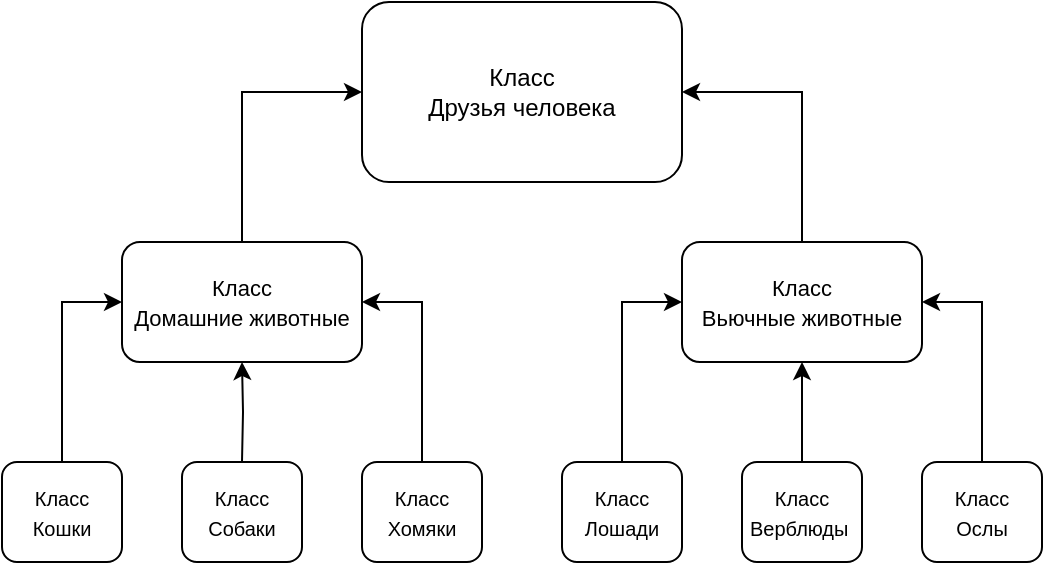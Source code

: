 <mxfile version="22.1.8" type="device">
  <diagram name="Страница — 1" id="nvBqsdQDHHNko5LAN7s4">
    <mxGraphModel dx="724" dy="390" grid="1" gridSize="10" guides="1" tooltips="1" connect="1" arrows="1" fold="1" page="1" pageScale="1" pageWidth="827" pageHeight="1169" math="0" shadow="0">
      <root>
        <mxCell id="0" />
        <mxCell id="1" parent="0" />
        <mxCell id="70GhGqxqSoizd85jHll5-30" style="edgeStyle=orthogonalEdgeStyle;rounded=0;orthogonalLoop=1;jettySize=auto;html=1;exitX=0.5;exitY=0;exitDx=0;exitDy=0;entryX=0;entryY=0.5;entryDx=0;entryDy=0;" edge="1" parent="1" source="70GhGqxqSoizd85jHll5-2" target="70GhGqxqSoizd85jHll5-19">
          <mxGeometry relative="1" as="geometry" />
        </mxCell>
        <mxCell id="70GhGqxqSoizd85jHll5-2" value="" style="rounded=1;whiteSpace=wrap;html=1;" vertex="1" parent="1">
          <mxGeometry x="260" y="300" width="120" height="60" as="geometry" />
        </mxCell>
        <mxCell id="70GhGqxqSoizd85jHll5-3" value="&lt;font style=&quot;font-size: 11px;&quot;&gt;Класс&lt;br&gt;Домашние животные&lt;/font&gt;" style="text;html=1;strokeColor=none;fillColor=none;align=center;verticalAlign=middle;whiteSpace=wrap;rounded=0;" vertex="1" parent="1">
          <mxGeometry x="260" y="315" width="120" height="30" as="geometry" />
        </mxCell>
        <mxCell id="70GhGqxqSoizd85jHll5-31" style="edgeStyle=orthogonalEdgeStyle;rounded=0;orthogonalLoop=1;jettySize=auto;html=1;exitX=0.5;exitY=0;exitDx=0;exitDy=0;entryX=1;entryY=0.5;entryDx=0;entryDy=0;" edge="1" parent="1" source="70GhGqxqSoizd85jHll5-4" target="70GhGqxqSoizd85jHll5-19">
          <mxGeometry relative="1" as="geometry" />
        </mxCell>
        <mxCell id="70GhGqxqSoizd85jHll5-4" value="" style="rounded=1;whiteSpace=wrap;html=1;" vertex="1" parent="1">
          <mxGeometry x="540" y="300" width="120" height="60" as="geometry" />
        </mxCell>
        <mxCell id="70GhGqxqSoizd85jHll5-5" value="&lt;font style=&quot;font-size: 11px;&quot;&gt;Класс&lt;br&gt;Вьючные животные&lt;/font&gt;" style="text;html=1;strokeColor=none;fillColor=none;align=center;verticalAlign=middle;whiteSpace=wrap;rounded=0;" vertex="1" parent="1">
          <mxGeometry x="540" y="315" width="120" height="30" as="geometry" />
        </mxCell>
        <mxCell id="70GhGqxqSoizd85jHll5-6" value="" style="rounded=1;whiteSpace=wrap;html=1;" vertex="1" parent="1">
          <mxGeometry x="200" y="410" width="60" height="50" as="geometry" />
        </mxCell>
        <mxCell id="70GhGqxqSoizd85jHll5-37" style="edgeStyle=orthogonalEdgeStyle;rounded=0;orthogonalLoop=1;jettySize=auto;html=1;exitX=0.5;exitY=0;exitDx=0;exitDy=0;entryX=0;entryY=0.5;entryDx=0;entryDy=0;" edge="1" parent="1" source="70GhGqxqSoizd85jHll5-12" target="70GhGqxqSoizd85jHll5-2">
          <mxGeometry relative="1" as="geometry" />
        </mxCell>
        <mxCell id="70GhGqxqSoizd85jHll5-12" value="&lt;font style=&quot;font-size: 10px;&quot;&gt;Класс&lt;br&gt;Кошки&lt;/font&gt;" style="text;html=1;strokeColor=none;fillColor=none;align=center;verticalAlign=middle;whiteSpace=wrap;rounded=0;" vertex="1" parent="1">
          <mxGeometry x="200" y="410" width="60" height="50" as="geometry" />
        </mxCell>
        <mxCell id="70GhGqxqSoizd85jHll5-36" style="edgeStyle=orthogonalEdgeStyle;rounded=0;orthogonalLoop=1;jettySize=auto;html=1;exitX=0.5;exitY=0;exitDx=0;exitDy=0;entryX=0.5;entryY=1;entryDx=0;entryDy=0;" edge="1" parent="1" target="70GhGqxqSoizd85jHll5-2">
          <mxGeometry relative="1" as="geometry">
            <mxPoint x="320" y="410" as="sourcePoint" />
          </mxGeometry>
        </mxCell>
        <mxCell id="70GhGqxqSoizd85jHll5-19" value="" style="rounded=1;whiteSpace=wrap;html=1;" vertex="1" parent="1">
          <mxGeometry x="380" y="180" width="160" height="90" as="geometry" />
        </mxCell>
        <mxCell id="70GhGqxqSoizd85jHll5-20" value="Класс &lt;br&gt;Друзья человека" style="text;html=1;strokeColor=none;fillColor=none;align=center;verticalAlign=middle;whiteSpace=wrap;rounded=0;" vertex="1" parent="1">
          <mxGeometry x="405" y="210" width="110" height="30" as="geometry" />
        </mxCell>
        <mxCell id="70GhGqxqSoizd85jHll5-48" style="edgeStyle=orthogonalEdgeStyle;rounded=0;orthogonalLoop=1;jettySize=auto;html=1;exitX=0.5;exitY=0;exitDx=0;exitDy=0;entryX=1;entryY=0.5;entryDx=0;entryDy=0;" edge="1" parent="1" source="70GhGqxqSoizd85jHll5-40" target="70GhGqxqSoizd85jHll5-4">
          <mxGeometry relative="1" as="geometry" />
        </mxCell>
        <mxCell id="70GhGqxqSoizd85jHll5-40" value="" style="rounded=1;whiteSpace=wrap;html=1;" vertex="1" parent="1">
          <mxGeometry x="660" y="410" width="60" height="50" as="geometry" />
        </mxCell>
        <mxCell id="70GhGqxqSoizd85jHll5-47" style="edgeStyle=orthogonalEdgeStyle;rounded=0;orthogonalLoop=1;jettySize=auto;html=1;exitX=0.5;exitY=0;exitDx=0;exitDy=0;entryX=0.5;entryY=1;entryDx=0;entryDy=0;" edge="1" parent="1" source="70GhGqxqSoizd85jHll5-41" target="70GhGqxqSoizd85jHll5-4">
          <mxGeometry relative="1" as="geometry" />
        </mxCell>
        <mxCell id="70GhGqxqSoizd85jHll5-41" value="" style="rounded=1;whiteSpace=wrap;html=1;" vertex="1" parent="1">
          <mxGeometry x="570" y="410" width="60" height="50" as="geometry" />
        </mxCell>
        <mxCell id="70GhGqxqSoizd85jHll5-46" style="edgeStyle=orthogonalEdgeStyle;rounded=0;orthogonalLoop=1;jettySize=auto;html=1;exitX=0.5;exitY=0;exitDx=0;exitDy=0;entryX=0;entryY=0.5;entryDx=0;entryDy=0;" edge="1" parent="1" source="70GhGqxqSoizd85jHll5-42" target="70GhGqxqSoizd85jHll5-4">
          <mxGeometry relative="1" as="geometry" />
        </mxCell>
        <mxCell id="70GhGqxqSoizd85jHll5-42" value="" style="rounded=1;whiteSpace=wrap;html=1;" vertex="1" parent="1">
          <mxGeometry x="480" y="410" width="60" height="50" as="geometry" />
        </mxCell>
        <mxCell id="70GhGqxqSoizd85jHll5-43" value="" style="rounded=1;whiteSpace=wrap;html=1;" vertex="1" parent="1">
          <mxGeometry x="290" y="410" width="60" height="50" as="geometry" />
        </mxCell>
        <mxCell id="70GhGqxqSoizd85jHll5-45" style="edgeStyle=orthogonalEdgeStyle;rounded=0;orthogonalLoop=1;jettySize=auto;html=1;exitX=0.5;exitY=0;exitDx=0;exitDy=0;entryX=1;entryY=0.5;entryDx=0;entryDy=0;" edge="1" parent="1" source="70GhGqxqSoizd85jHll5-44" target="70GhGqxqSoizd85jHll5-2">
          <mxGeometry relative="1" as="geometry" />
        </mxCell>
        <mxCell id="70GhGqxqSoizd85jHll5-44" value="" style="rounded=1;whiteSpace=wrap;html=1;" vertex="1" parent="1">
          <mxGeometry x="380" y="410" width="60" height="50" as="geometry" />
        </mxCell>
        <mxCell id="70GhGqxqSoizd85jHll5-50" value="&lt;font style=&quot;font-size: 10px;&quot;&gt;Класс&lt;br&gt;Собаки&lt;/font&gt;" style="text;html=1;strokeColor=none;fillColor=none;align=center;verticalAlign=middle;whiteSpace=wrap;rounded=0;" vertex="1" parent="1">
          <mxGeometry x="290" y="410" width="60" height="50" as="geometry" />
        </mxCell>
        <mxCell id="70GhGqxqSoizd85jHll5-51" value="&lt;font style=&quot;font-size: 10px;&quot;&gt;Класс&lt;br&gt;Хомяки&lt;/font&gt;" style="text;html=1;strokeColor=none;fillColor=none;align=center;verticalAlign=middle;whiteSpace=wrap;rounded=0;" vertex="1" parent="1">
          <mxGeometry x="380" y="410" width="60" height="50" as="geometry" />
        </mxCell>
        <mxCell id="70GhGqxqSoizd85jHll5-52" value="&lt;font style=&quot;font-size: 10px;&quot;&gt;Класс&lt;br&gt;Лошади&lt;/font&gt;" style="text;html=1;strokeColor=none;fillColor=none;align=center;verticalAlign=middle;whiteSpace=wrap;rounded=0;" vertex="1" parent="1">
          <mxGeometry x="480" y="410" width="60" height="50" as="geometry" />
        </mxCell>
        <mxCell id="70GhGqxqSoizd85jHll5-53" value="&lt;font style=&quot;font-size: 10px;&quot;&gt;Класс&lt;br&gt;Верблюды&amp;nbsp;&lt;/font&gt;" style="text;html=1;strokeColor=none;fillColor=none;align=center;verticalAlign=middle;whiteSpace=wrap;rounded=0;" vertex="1" parent="1">
          <mxGeometry x="570" y="410" width="60" height="50" as="geometry" />
        </mxCell>
        <mxCell id="70GhGqxqSoizd85jHll5-54" value="&lt;font style=&quot;font-size: 10px;&quot;&gt;Класс&lt;br&gt;Ослы&lt;/font&gt;" style="text;html=1;strokeColor=none;fillColor=none;align=center;verticalAlign=middle;whiteSpace=wrap;rounded=0;" vertex="1" parent="1">
          <mxGeometry x="660" y="410" width="60" height="50" as="geometry" />
        </mxCell>
      </root>
    </mxGraphModel>
  </diagram>
</mxfile>
